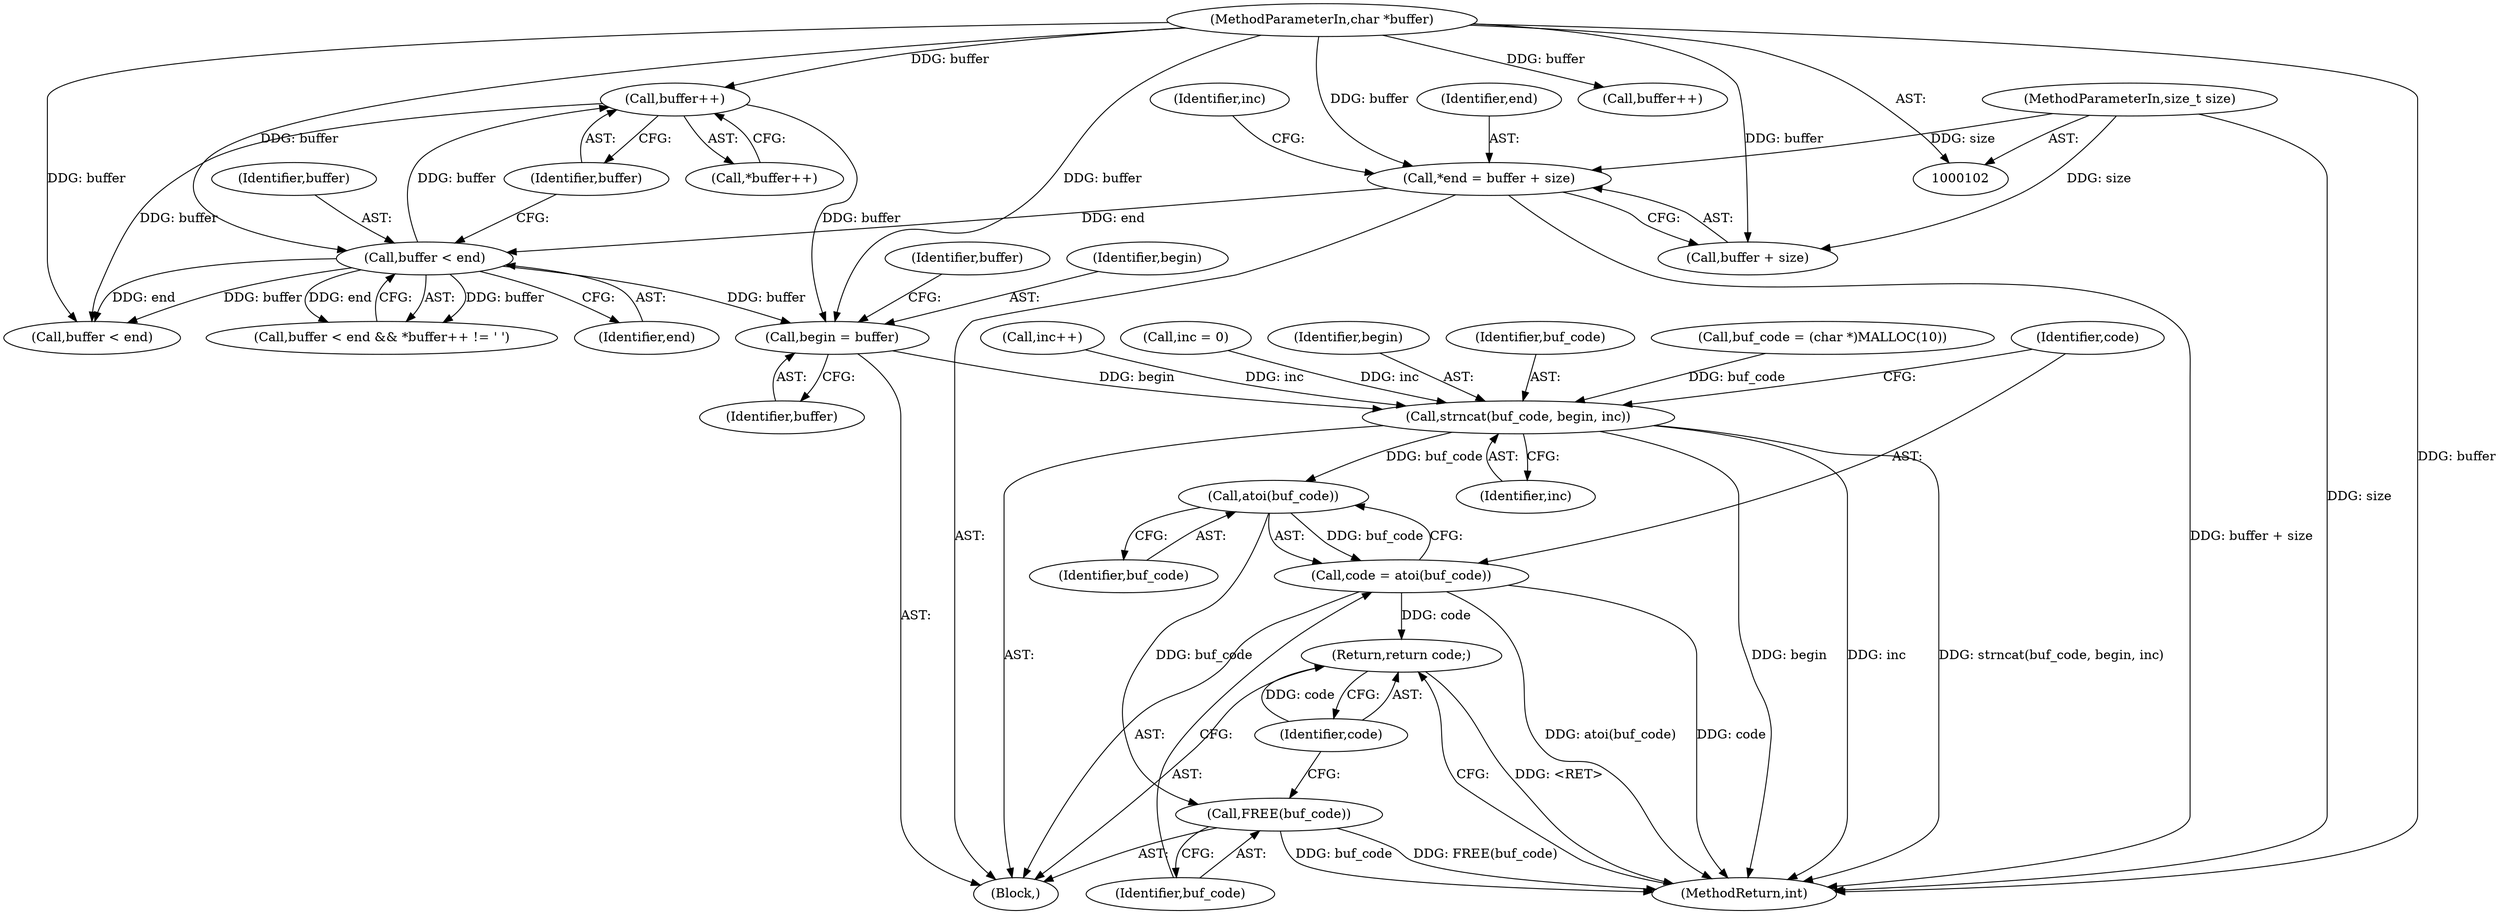 digraph "1_keepalived_f28015671a4b04785859d1b4b1327b367b6a10e9@pointer" {
"1000135" [label="(Call,begin = buffer)"];
"1000132" [label="(Call,buffer++)"];
"1000127" [label="(Call,buffer < end)"];
"1000103" [label="(MethodParameterIn,char *buffer)"];
"1000109" [label="(Call,*end = buffer + size)"];
"1000104" [label="(MethodParameterIn,size_t size)"];
"1000150" [label="(Call,strncat(buf_code, begin, inc))"];
"1000156" [label="(Call,atoi(buf_code))"];
"1000154" [label="(Call,code = atoi(buf_code))"];
"1000160" [label="(Return,return code;)"];
"1000158" [label="(Call,FREE(buf_code))"];
"1000126" [label="(Call,buffer < end && *buffer++ != ' ')"];
"1000128" [label="(Identifier,buffer)"];
"1000151" [label="(Identifier,buf_code)"];
"1000137" [label="(Identifier,buffer)"];
"1000155" [label="(Identifier,code)"];
"1000157" [label="(Identifier,buf_code)"];
"1000104" [label="(MethodParameterIn,size_t size)"];
"1000111" [label="(Call,buffer + size)"];
"1000141" [label="(Identifier,buffer)"];
"1000109" [label="(Call,*end = buffer + size)"];
"1000140" [label="(Call,buffer < end)"];
"1000110" [label="(Identifier,end)"];
"1000161" [label="(Identifier,code)"];
"1000156" [label="(Call,atoi(buf_code))"];
"1000119" [label="(Call,buf_code = (char *)MALLOC(10))"];
"1000136" [label="(Identifier,begin)"];
"1000148" [label="(Call,inc++)"];
"1000135" [label="(Call,begin = buffer)"];
"1000160" [label="(Return,return code;)"];
"1000129" [label="(Identifier,end)"];
"1000153" [label="(Identifier,inc)"];
"1000133" [label="(Identifier,buffer)"];
"1000131" [label="(Call,*buffer++)"];
"1000159" [label="(Identifier,buf_code)"];
"1000127" [label="(Call,buffer < end)"];
"1000162" [label="(MethodReturn,int)"];
"1000103" [label="(MethodParameterIn,char *buffer)"];
"1000116" [label="(Identifier,inc)"];
"1000115" [label="(Call,inc = 0)"];
"1000154" [label="(Call,code = atoi(buf_code))"];
"1000132" [label="(Call,buffer++)"];
"1000152" [label="(Identifier,begin)"];
"1000145" [label="(Call,buffer++)"];
"1000105" [label="(Block,)"];
"1000150" [label="(Call,strncat(buf_code, begin, inc))"];
"1000158" [label="(Call,FREE(buf_code))"];
"1000135" -> "1000105"  [label="AST: "];
"1000135" -> "1000137"  [label="CFG: "];
"1000136" -> "1000135"  [label="AST: "];
"1000137" -> "1000135"  [label="AST: "];
"1000141" -> "1000135"  [label="CFG: "];
"1000132" -> "1000135"  [label="DDG: buffer"];
"1000127" -> "1000135"  [label="DDG: buffer"];
"1000103" -> "1000135"  [label="DDG: buffer"];
"1000135" -> "1000150"  [label="DDG: begin"];
"1000132" -> "1000131"  [label="AST: "];
"1000132" -> "1000133"  [label="CFG: "];
"1000133" -> "1000132"  [label="AST: "];
"1000131" -> "1000132"  [label="CFG: "];
"1000127" -> "1000132"  [label="DDG: buffer"];
"1000103" -> "1000132"  [label="DDG: buffer"];
"1000132" -> "1000140"  [label="DDG: buffer"];
"1000127" -> "1000126"  [label="AST: "];
"1000127" -> "1000129"  [label="CFG: "];
"1000128" -> "1000127"  [label="AST: "];
"1000129" -> "1000127"  [label="AST: "];
"1000133" -> "1000127"  [label="CFG: "];
"1000126" -> "1000127"  [label="CFG: "];
"1000127" -> "1000126"  [label="DDG: buffer"];
"1000127" -> "1000126"  [label="DDG: end"];
"1000103" -> "1000127"  [label="DDG: buffer"];
"1000109" -> "1000127"  [label="DDG: end"];
"1000127" -> "1000140"  [label="DDG: buffer"];
"1000127" -> "1000140"  [label="DDG: end"];
"1000103" -> "1000102"  [label="AST: "];
"1000103" -> "1000162"  [label="DDG: buffer"];
"1000103" -> "1000109"  [label="DDG: buffer"];
"1000103" -> "1000111"  [label="DDG: buffer"];
"1000103" -> "1000140"  [label="DDG: buffer"];
"1000103" -> "1000145"  [label="DDG: buffer"];
"1000109" -> "1000105"  [label="AST: "];
"1000109" -> "1000111"  [label="CFG: "];
"1000110" -> "1000109"  [label="AST: "];
"1000111" -> "1000109"  [label="AST: "];
"1000116" -> "1000109"  [label="CFG: "];
"1000109" -> "1000162"  [label="DDG: buffer + size"];
"1000104" -> "1000109"  [label="DDG: size"];
"1000104" -> "1000102"  [label="AST: "];
"1000104" -> "1000162"  [label="DDG: size"];
"1000104" -> "1000111"  [label="DDG: size"];
"1000150" -> "1000105"  [label="AST: "];
"1000150" -> "1000153"  [label="CFG: "];
"1000151" -> "1000150"  [label="AST: "];
"1000152" -> "1000150"  [label="AST: "];
"1000153" -> "1000150"  [label="AST: "];
"1000155" -> "1000150"  [label="CFG: "];
"1000150" -> "1000162"  [label="DDG: inc"];
"1000150" -> "1000162"  [label="DDG: strncat(buf_code, begin, inc)"];
"1000150" -> "1000162"  [label="DDG: begin"];
"1000119" -> "1000150"  [label="DDG: buf_code"];
"1000148" -> "1000150"  [label="DDG: inc"];
"1000115" -> "1000150"  [label="DDG: inc"];
"1000150" -> "1000156"  [label="DDG: buf_code"];
"1000156" -> "1000154"  [label="AST: "];
"1000156" -> "1000157"  [label="CFG: "];
"1000157" -> "1000156"  [label="AST: "];
"1000154" -> "1000156"  [label="CFG: "];
"1000156" -> "1000154"  [label="DDG: buf_code"];
"1000156" -> "1000158"  [label="DDG: buf_code"];
"1000154" -> "1000105"  [label="AST: "];
"1000155" -> "1000154"  [label="AST: "];
"1000159" -> "1000154"  [label="CFG: "];
"1000154" -> "1000162"  [label="DDG: atoi(buf_code)"];
"1000154" -> "1000162"  [label="DDG: code"];
"1000154" -> "1000160"  [label="DDG: code"];
"1000160" -> "1000105"  [label="AST: "];
"1000160" -> "1000161"  [label="CFG: "];
"1000161" -> "1000160"  [label="AST: "];
"1000162" -> "1000160"  [label="CFG: "];
"1000160" -> "1000162"  [label="DDG: <RET>"];
"1000161" -> "1000160"  [label="DDG: code"];
"1000158" -> "1000105"  [label="AST: "];
"1000158" -> "1000159"  [label="CFG: "];
"1000159" -> "1000158"  [label="AST: "];
"1000161" -> "1000158"  [label="CFG: "];
"1000158" -> "1000162"  [label="DDG: buf_code"];
"1000158" -> "1000162"  [label="DDG: FREE(buf_code)"];
}
